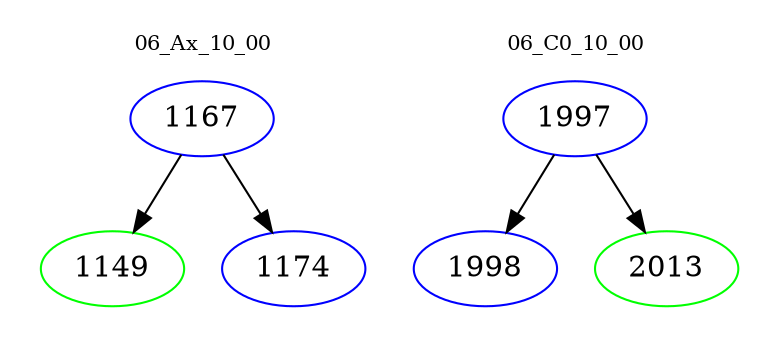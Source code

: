 digraph{
subgraph cluster_0 {
color = white
label = "06_Ax_10_00";
fontsize=10;
T0_1167 [label="1167", color="blue"]
T0_1167 -> T0_1149 [color="black"]
T0_1149 [label="1149", color="green"]
T0_1167 -> T0_1174 [color="black"]
T0_1174 [label="1174", color="blue"]
}
subgraph cluster_1 {
color = white
label = "06_C0_10_00";
fontsize=10;
T1_1997 [label="1997", color="blue"]
T1_1997 -> T1_1998 [color="black"]
T1_1998 [label="1998", color="blue"]
T1_1997 -> T1_2013 [color="black"]
T1_2013 [label="2013", color="green"]
}
}

